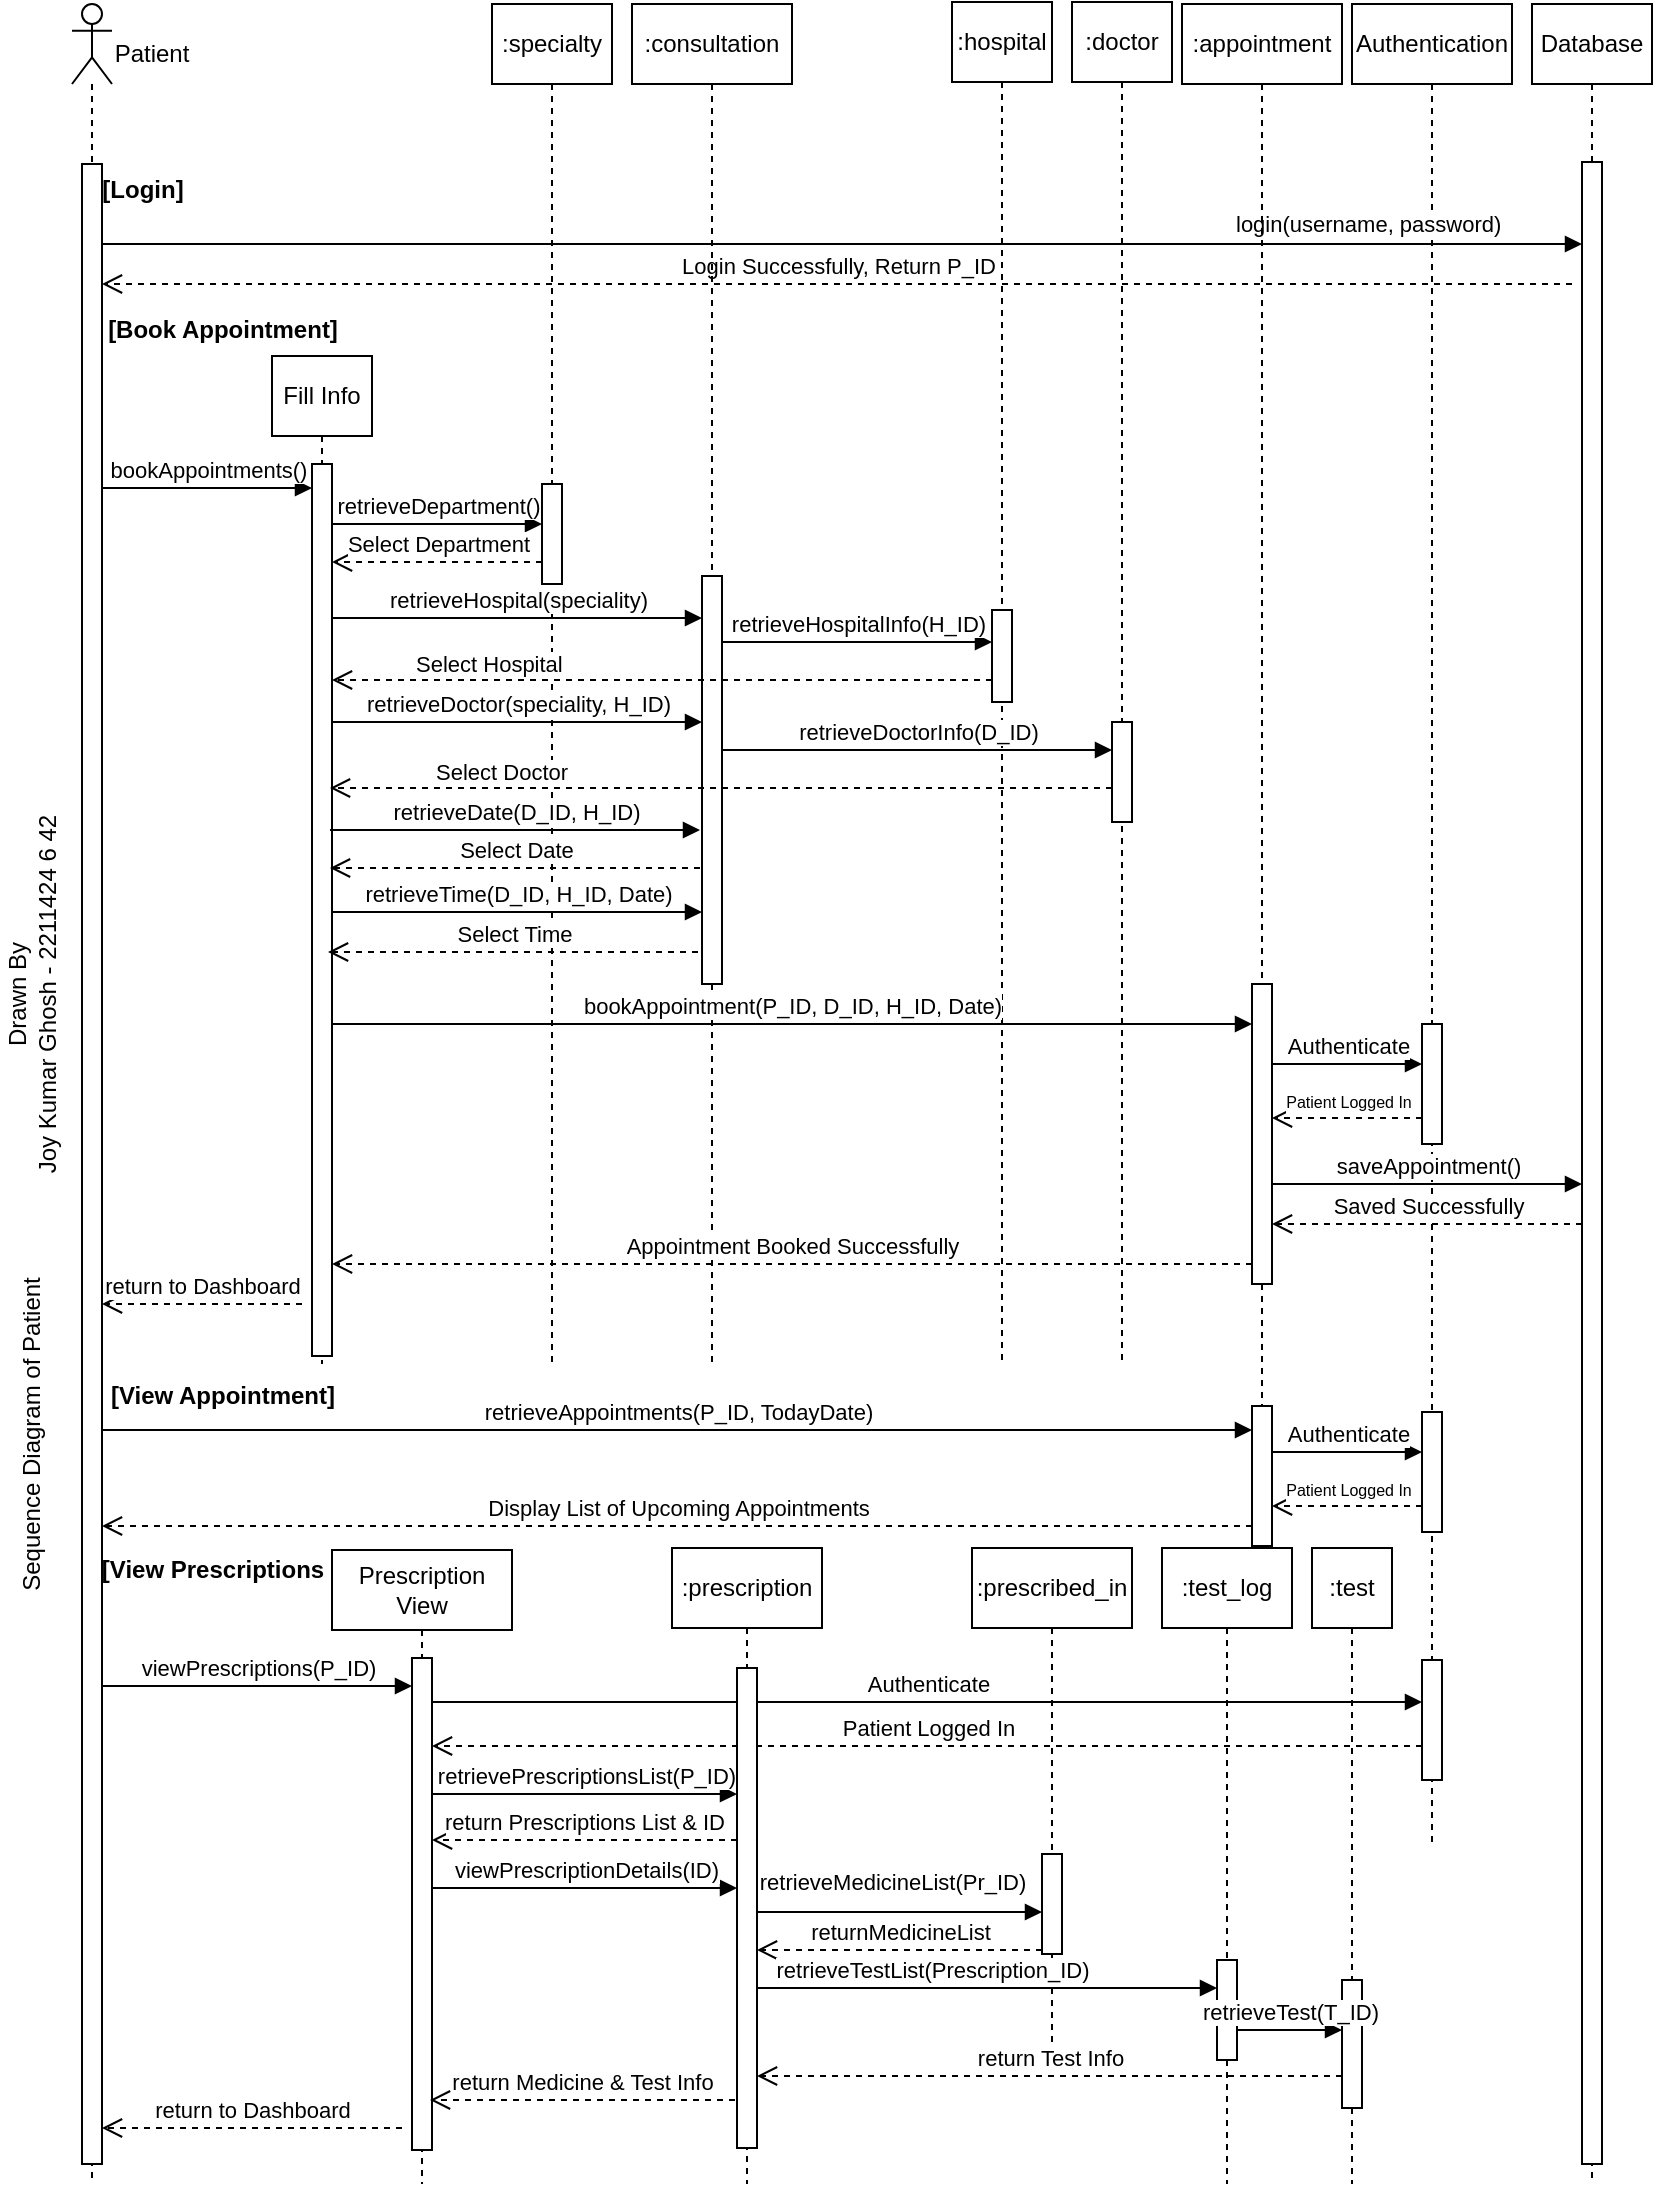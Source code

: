 <mxfile version="24.4.0" type="device">
  <diagram name="Page-1" id="2YBvvXClWsGukQMizWep">
    <mxGraphModel dx="1386" dy="797" grid="1" gridSize="10" guides="1" tooltips="1" connect="1" arrows="1" fold="1" page="1" pageScale="1" pageWidth="850" pageHeight="1100" math="0" shadow="0">
      <root>
        <mxCell id="0" />
        <mxCell id="1" parent="0" />
        <mxCell id="4TTl5-seLimv4Rh16rUn-130" value="Authenticate" style="html=1;verticalAlign=bottom;endArrow=block;curved=0;rounded=0;" parent="1" edge="1">
          <mxGeometry width="80" relative="1" as="geometry">
            <mxPoint x="230" y="859" as="sourcePoint" />
            <mxPoint x="725" y="859" as="targetPoint" />
          </mxGeometry>
        </mxCell>
        <mxCell id="4TTl5-seLimv4Rh16rUn-63" value="" style="shape=umlLifeline;perimeter=lifelinePerimeter;whiteSpace=wrap;html=1;container=1;dropTarget=0;collapsible=0;recursiveResize=0;outlineConnect=0;portConstraint=eastwest;newEdgeStyle={&quot;curved&quot;:0,&quot;rounded&quot;:0};participant=umlActor;" parent="1" vertex="1">
          <mxGeometry x="50" y="10" width="20" height="1090" as="geometry" />
        </mxCell>
        <mxCell id="4TTl5-seLimv4Rh16rUn-69" value="" style="html=1;points=[[0,0,0,0,5],[0,1,0,0,-5],[1,0,0,0,5],[1,1,0,0,-5]];perimeter=orthogonalPerimeter;outlineConnect=0;targetShapes=umlLifeline;portConstraint=eastwest;newEdgeStyle={&quot;curved&quot;:0,&quot;rounded&quot;:0};" parent="4TTl5-seLimv4Rh16rUn-63" vertex="1">
          <mxGeometry x="5" y="80" width="10" height="1000" as="geometry" />
        </mxCell>
        <mxCell id="4TTl5-seLimv4Rh16rUn-64" value="Database" style="shape=umlLifeline;perimeter=lifelinePerimeter;whiteSpace=wrap;html=1;container=1;dropTarget=0;collapsible=0;recursiveResize=0;outlineConnect=0;portConstraint=eastwest;newEdgeStyle={&quot;curved&quot;:0,&quot;rounded&quot;:0};" parent="1" vertex="1">
          <mxGeometry x="780" y="10" width="60" height="1090" as="geometry" />
        </mxCell>
        <mxCell id="4TTl5-seLimv4Rh16rUn-70" value="" style="html=1;points=[[0,0,0,0,5],[0,1,0,0,-5],[1,0,0,0,5],[1,1,0,0,-5]];perimeter=orthogonalPerimeter;outlineConnect=0;targetShapes=umlLifeline;portConstraint=eastwest;newEdgeStyle={&quot;curved&quot;:0,&quot;rounded&quot;:0};" parent="4TTl5-seLimv4Rh16rUn-64" vertex="1">
          <mxGeometry x="25" y="79" width="10" height="1001" as="geometry" />
        </mxCell>
        <mxCell id="4TTl5-seLimv4Rh16rUn-65" value="[Login]" style="text;align=center;fontStyle=1;verticalAlign=middle;spacingLeft=3;spacingRight=3;strokeColor=none;rotatable=0;points=[[0,0.5],[1,0.5]];portConstraint=eastwest;html=1;" parent="1" vertex="1">
          <mxGeometry x="60" y="90" width="50" height="26" as="geometry" />
        </mxCell>
        <mxCell id="4TTl5-seLimv4Rh16rUn-67" value="Authentication" style="shape=umlLifeline;perimeter=lifelinePerimeter;whiteSpace=wrap;html=1;container=1;dropTarget=0;collapsible=0;recursiveResize=0;outlineConnect=0;portConstraint=eastwest;newEdgeStyle={&quot;curved&quot;:0,&quot;rounded&quot;:0};" parent="1" vertex="1">
          <mxGeometry x="690" y="10" width="80" height="920" as="geometry" />
        </mxCell>
        <mxCell id="4TTl5-seLimv4Rh16rUn-102" value="" style="html=1;points=[[0,0,0,0,5],[0,1,0,0,-5],[1,0,0,0,5],[1,1,0,0,-5]];perimeter=orthogonalPerimeter;outlineConnect=0;targetShapes=umlLifeline;portConstraint=eastwest;newEdgeStyle={&quot;curved&quot;:0,&quot;rounded&quot;:0};" parent="4TTl5-seLimv4Rh16rUn-67" vertex="1">
          <mxGeometry x="35" y="510" width="10" height="60" as="geometry" />
        </mxCell>
        <mxCell id="4TTl5-seLimv4Rh16rUn-112" value="" style="html=1;points=[[0,0,0,0,5],[0,1,0,0,-5],[1,0,0,0,5],[1,1,0,0,-5]];perimeter=orthogonalPerimeter;outlineConnect=0;targetShapes=umlLifeline;portConstraint=eastwest;newEdgeStyle={&quot;curved&quot;:0,&quot;rounded&quot;:0};" parent="4TTl5-seLimv4Rh16rUn-67" vertex="1">
          <mxGeometry x="35" y="704" width="10" height="60" as="geometry" />
        </mxCell>
        <mxCell id="4TTl5-seLimv4Rh16rUn-113" value="Authenticate" style="html=1;verticalAlign=bottom;endArrow=block;curved=0;rounded=0;" parent="4TTl5-seLimv4Rh16rUn-67" target="4TTl5-seLimv4Rh16rUn-112" edge="1">
          <mxGeometry width="80" relative="1" as="geometry">
            <mxPoint x="-40" y="724" as="sourcePoint" />
            <mxPoint x="20" y="724" as="targetPoint" />
          </mxGeometry>
        </mxCell>
        <mxCell id="4TTl5-seLimv4Rh16rUn-114" value="Patient Logged In" style="html=1;verticalAlign=bottom;endArrow=open;dashed=1;endSize=8;curved=0;rounded=0;fontSize=8;" parent="4TTl5-seLimv4Rh16rUn-67" edge="1">
          <mxGeometry relative="1" as="geometry">
            <mxPoint x="35" y="751" as="sourcePoint" />
            <mxPoint x="-40" y="751" as="targetPoint" />
          </mxGeometry>
        </mxCell>
        <mxCell id="4TTl5-seLimv4Rh16rUn-129" value="" style="html=1;points=[[0,0,0,0,5],[0,1,0,0,-5],[1,0,0,0,5],[1,1,0,0,-5]];perimeter=orthogonalPerimeter;outlineConnect=0;targetShapes=umlLifeline;portConstraint=eastwest;newEdgeStyle={&quot;curved&quot;:0,&quot;rounded&quot;:0};" parent="4TTl5-seLimv4Rh16rUn-67" vertex="1">
          <mxGeometry x="35" y="828" width="10" height="60" as="geometry" />
        </mxCell>
        <mxCell id="4TTl5-seLimv4Rh16rUn-131" value="Patient Logged In" style="html=1;verticalAlign=bottom;endArrow=open;dashed=1;endSize=8;curved=0;rounded=0;fontSize=11;" parent="4TTl5-seLimv4Rh16rUn-67" edge="1">
          <mxGeometry relative="1" as="geometry">
            <mxPoint x="35" y="871" as="sourcePoint" />
            <mxPoint x="-460" y="871" as="targetPoint" />
          </mxGeometry>
        </mxCell>
        <mxCell id="4TTl5-seLimv4Rh16rUn-68" value="login(username, password)" style="html=1;verticalAlign=middle;endArrow=block;curved=0;rounded=0;labelPosition=right;verticalLabelPosition=middle;align=left;" parent="1" source="4TTl5-seLimv4Rh16rUn-69" edge="1">
          <mxGeometry x="0.527" y="10" width="80" relative="1" as="geometry">
            <mxPoint x="190" y="130" as="sourcePoint" />
            <mxPoint x="805" y="130" as="targetPoint" />
            <mxPoint as="offset" />
          </mxGeometry>
        </mxCell>
        <mxCell id="4TTl5-seLimv4Rh16rUn-71" value="Login Successfully, Return P_ID" style="html=1;verticalAlign=bottom;endArrow=open;dashed=1;endSize=8;curved=0;rounded=0;" parent="1" target="4TTl5-seLimv4Rh16rUn-69" edge="1">
          <mxGeometry relative="1" as="geometry">
            <mxPoint x="800" y="150" as="sourcePoint" />
            <mxPoint x="90" y="150" as="targetPoint" />
          </mxGeometry>
        </mxCell>
        <mxCell id="4TTl5-seLimv4Rh16rUn-72" value="[Book Appointment]" style="text;align=center;fontStyle=1;verticalAlign=middle;spacingLeft=3;spacingRight=3;strokeColor=none;rotatable=0;points=[[0,0.5],[1,0.5]];portConstraint=eastwest;html=1;" parent="1" vertex="1">
          <mxGeometry x="70" y="160" width="110" height="26" as="geometry" />
        </mxCell>
        <mxCell id="4TTl5-seLimv4Rh16rUn-73" value="Fill Info" style="shape=umlLifeline;perimeter=lifelinePerimeter;whiteSpace=wrap;html=1;container=1;dropTarget=0;collapsible=0;recursiveResize=0;outlineConnect=0;portConstraint=eastwest;newEdgeStyle={&quot;curved&quot;:0,&quot;rounded&quot;:0};" parent="1" vertex="1">
          <mxGeometry x="150" y="186" width="50" height="504" as="geometry" />
        </mxCell>
        <mxCell id="4TTl5-seLimv4Rh16rUn-74" value="" style="html=1;points=[[0,0,0,0,5],[0,1,0,0,-5],[1,0,0,0,5],[1,1,0,0,-5]];perimeter=orthogonalPerimeter;outlineConnect=0;targetShapes=umlLifeline;portConstraint=eastwest;newEdgeStyle={&quot;curved&quot;:0,&quot;rounded&quot;:0};" parent="4TTl5-seLimv4Rh16rUn-73" vertex="1">
          <mxGeometry x="20" y="54" width="10" height="446" as="geometry" />
        </mxCell>
        <mxCell id="4TTl5-seLimv4Rh16rUn-76" value="bookAppointments()" style="html=1;verticalAlign=bottom;endArrow=block;curved=0;rounded=0;" parent="1" edge="1">
          <mxGeometry width="80" relative="1" as="geometry">
            <mxPoint x="65" y="252" as="sourcePoint" />
            <mxPoint x="170" y="252" as="targetPoint" />
          </mxGeometry>
        </mxCell>
        <mxCell id="4TTl5-seLimv4Rh16rUn-77" value=":specialty" style="shape=umlLifeline;perimeter=lifelinePerimeter;whiteSpace=wrap;html=1;container=1;dropTarget=0;collapsible=0;recursiveResize=0;outlineConnect=0;portConstraint=eastwest;newEdgeStyle={&quot;curved&quot;:0,&quot;rounded&quot;:0};" parent="1" vertex="1">
          <mxGeometry x="260" y="10" width="60" height="680" as="geometry" />
        </mxCell>
        <mxCell id="4TTl5-seLimv4Rh16rUn-79" value="" style="html=1;points=[[0,0,0,0,5],[0,1,0,0,-5],[1,0,0,0,5],[1,1,0,0,-5]];perimeter=orthogonalPerimeter;outlineConnect=0;targetShapes=umlLifeline;portConstraint=eastwest;newEdgeStyle={&quot;curved&quot;:0,&quot;rounded&quot;:0};" parent="4TTl5-seLimv4Rh16rUn-77" vertex="1">
          <mxGeometry x="25" y="240" width="10" height="50" as="geometry" />
        </mxCell>
        <mxCell id="4TTl5-seLimv4Rh16rUn-78" value="retrieveDepartment()" style="html=1;verticalAlign=bottom;endArrow=block;curved=0;rounded=0;" parent="1" target="4TTl5-seLimv4Rh16rUn-79" edge="1">
          <mxGeometry width="80" relative="1" as="geometry">
            <mxPoint x="180" y="270" as="sourcePoint" />
            <mxPoint x="290" y="270" as="targetPoint" />
          </mxGeometry>
        </mxCell>
        <mxCell id="4TTl5-seLimv4Rh16rUn-80" value="Select Department" style="html=1;verticalAlign=bottom;endArrow=open;dashed=1;endSize=8;curved=0;rounded=0;" parent="1" edge="1">
          <mxGeometry relative="1" as="geometry">
            <mxPoint x="285" y="289" as="sourcePoint" />
            <mxPoint x="180" y="289" as="targetPoint" />
          </mxGeometry>
        </mxCell>
        <mxCell id="4TTl5-seLimv4Rh16rUn-81" value=":consultation" style="shape=umlLifeline;perimeter=lifelinePerimeter;whiteSpace=wrap;html=1;container=1;dropTarget=0;collapsible=0;recursiveResize=0;outlineConnect=0;portConstraint=eastwest;newEdgeStyle={&quot;curved&quot;:0,&quot;rounded&quot;:0};" parent="1" vertex="1">
          <mxGeometry x="330" y="10" width="80" height="680" as="geometry" />
        </mxCell>
        <mxCell id="4TTl5-seLimv4Rh16rUn-83" value="" style="html=1;points=[[0,0,0,0,5],[0,1,0,0,-5],[1,0,0,0,5],[1,1,0,0,-5]];perimeter=orthogonalPerimeter;outlineConnect=0;targetShapes=umlLifeline;portConstraint=eastwest;newEdgeStyle={&quot;curved&quot;:0,&quot;rounded&quot;:0};" parent="4TTl5-seLimv4Rh16rUn-81" vertex="1">
          <mxGeometry x="35" y="286" width="10" height="204" as="geometry" />
        </mxCell>
        <mxCell id="4TTl5-seLimv4Rh16rUn-82" value="retrieveHospital(speciality)" style="html=1;verticalAlign=bottom;endArrow=block;curved=0;rounded=0;" parent="1" edge="1">
          <mxGeometry width="80" relative="1" as="geometry">
            <mxPoint x="180" y="317" as="sourcePoint" />
            <mxPoint x="365" y="317" as="targetPoint" />
          </mxGeometry>
        </mxCell>
        <mxCell id="4TTl5-seLimv4Rh16rUn-84" value="Select Hospital" style="html=1;verticalAlign=middle;endArrow=open;dashed=1;endSize=8;curved=0;rounded=0;labelPosition=right;verticalLabelPosition=middle;align=left;" parent="1" edge="1">
          <mxGeometry x="0.758" y="-8" relative="1" as="geometry">
            <mxPoint x="510" y="348" as="sourcePoint" />
            <mxPoint x="180" y="348" as="targetPoint" />
            <mxPoint as="offset" />
          </mxGeometry>
        </mxCell>
        <mxCell id="4TTl5-seLimv4Rh16rUn-85" value="retrieveDoctor(speciality, H_ID)" style="html=1;verticalAlign=bottom;endArrow=block;curved=0;rounded=0;" parent="1" edge="1">
          <mxGeometry width="80" relative="1" as="geometry">
            <mxPoint x="180" y="369" as="sourcePoint" />
            <mxPoint x="365" y="369" as="targetPoint" />
          </mxGeometry>
        </mxCell>
        <mxCell id="4TTl5-seLimv4Rh16rUn-86" value="Select Doctor" style="html=1;verticalAlign=middle;endArrow=open;dashed=1;endSize=8;curved=0;rounded=0;labelPosition=right;verticalLabelPosition=middle;align=left;" parent="1" source="4TTl5-seLimv4Rh16rUn-94" edge="1">
          <mxGeometry x="0.739" y="-8" relative="1" as="geometry">
            <mxPoint x="364" y="402" as="sourcePoint" />
            <mxPoint x="179" y="402" as="targetPoint" />
            <mxPoint as="offset" />
          </mxGeometry>
        </mxCell>
        <mxCell id="4TTl5-seLimv4Rh16rUn-87" value="retrieveDate(D_ID, H_ID)" style="html=1;verticalAlign=bottom;endArrow=block;curved=0;rounded=0;" parent="1" edge="1">
          <mxGeometry width="80" relative="1" as="geometry">
            <mxPoint x="179" y="423" as="sourcePoint" />
            <mxPoint x="364" y="423" as="targetPoint" />
          </mxGeometry>
        </mxCell>
        <mxCell id="4TTl5-seLimv4Rh16rUn-88" value="Select Date" style="html=1;verticalAlign=bottom;endArrow=open;dashed=1;endSize=8;curved=0;rounded=0;" parent="1" edge="1">
          <mxGeometry relative="1" as="geometry">
            <mxPoint x="364" y="442" as="sourcePoint" />
            <mxPoint x="179" y="442" as="targetPoint" />
          </mxGeometry>
        </mxCell>
        <mxCell id="4TTl5-seLimv4Rh16rUn-89" value=":hospital" style="shape=umlLifeline;perimeter=lifelinePerimeter;whiteSpace=wrap;html=1;container=1;dropTarget=0;collapsible=0;recursiveResize=0;outlineConnect=0;portConstraint=eastwest;newEdgeStyle={&quot;curved&quot;:0,&quot;rounded&quot;:0};" parent="1" vertex="1">
          <mxGeometry x="490" y="9" width="50" height="681" as="geometry" />
        </mxCell>
        <mxCell id="4TTl5-seLimv4Rh16rUn-91" value="" style="html=1;points=[[0,0,0,0,5],[0,1,0,0,-5],[1,0,0,0,5],[1,1,0,0,-5]];perimeter=orthogonalPerimeter;outlineConnect=0;targetShapes=umlLifeline;portConstraint=eastwest;newEdgeStyle={&quot;curved&quot;:0,&quot;rounded&quot;:0};" parent="4TTl5-seLimv4Rh16rUn-89" vertex="1">
          <mxGeometry x="20" y="304" width="10" height="46" as="geometry" />
        </mxCell>
        <mxCell id="4TTl5-seLimv4Rh16rUn-90" value="retrieveHospitalInfo(H_ID)" style="html=1;verticalAlign=bottom;endArrow=block;curved=0;rounded=0;" parent="1" edge="1">
          <mxGeometry width="80" relative="1" as="geometry">
            <mxPoint x="375" y="329" as="sourcePoint" />
            <mxPoint x="510" y="329" as="targetPoint" />
          </mxGeometry>
        </mxCell>
        <mxCell id="4TTl5-seLimv4Rh16rUn-92" value=":doctor" style="shape=umlLifeline;perimeter=lifelinePerimeter;whiteSpace=wrap;html=1;container=1;dropTarget=0;collapsible=0;recursiveResize=0;outlineConnect=0;portConstraint=eastwest;newEdgeStyle={&quot;curved&quot;:0,&quot;rounded&quot;:0};" parent="1" vertex="1">
          <mxGeometry x="550" y="9" width="50" height="681" as="geometry" />
        </mxCell>
        <mxCell id="4TTl5-seLimv4Rh16rUn-94" value="" style="html=1;points=[[0,0,0,0,5],[0,1,0,0,-5],[1,0,0,0,5],[1,1,0,0,-5]];perimeter=orthogonalPerimeter;outlineConnect=0;targetShapes=umlLifeline;portConstraint=eastwest;newEdgeStyle={&quot;curved&quot;:0,&quot;rounded&quot;:0};" parent="4TTl5-seLimv4Rh16rUn-92" vertex="1">
          <mxGeometry x="20" y="360" width="10" height="50" as="geometry" />
        </mxCell>
        <mxCell id="4TTl5-seLimv4Rh16rUn-93" value="retrieveDoctorInfo(D_ID)" style="html=1;verticalAlign=bottom;endArrow=block;curved=0;rounded=0;" parent="1" target="4TTl5-seLimv4Rh16rUn-94" edge="1">
          <mxGeometry width="80" relative="1" as="geometry">
            <mxPoint x="375" y="383" as="sourcePoint" />
            <mxPoint x="510" y="383" as="targetPoint" />
          </mxGeometry>
        </mxCell>
        <mxCell id="4TTl5-seLimv4Rh16rUn-95" value="retrieveTime(D_ID, H_ID, Date)" style="html=1;verticalAlign=bottom;endArrow=block;curved=0;rounded=0;" parent="1" edge="1">
          <mxGeometry width="80" relative="1" as="geometry">
            <mxPoint x="180" y="464" as="sourcePoint" />
            <mxPoint x="365" y="464" as="targetPoint" />
          </mxGeometry>
        </mxCell>
        <mxCell id="4TTl5-seLimv4Rh16rUn-96" value="Select Time" style="html=1;verticalAlign=bottom;endArrow=open;dashed=1;endSize=8;curved=0;rounded=0;" parent="1" edge="1">
          <mxGeometry relative="1" as="geometry">
            <mxPoint x="363" y="484" as="sourcePoint" />
            <mxPoint x="178" y="484" as="targetPoint" />
          </mxGeometry>
        </mxCell>
        <mxCell id="4TTl5-seLimv4Rh16rUn-97" value=":appointment" style="shape=umlLifeline;perimeter=lifelinePerimeter;whiteSpace=wrap;html=1;container=1;dropTarget=0;collapsible=0;recursiveResize=0;outlineConnect=0;portConstraint=eastwest;newEdgeStyle={&quot;curved&quot;:0,&quot;rounded&quot;:0};" parent="1" vertex="1">
          <mxGeometry x="605" y="10" width="80" height="790" as="geometry" />
        </mxCell>
        <mxCell id="4TTl5-seLimv4Rh16rUn-98" value="" style="html=1;points=[[0,0,0,0,5],[0,1,0,0,-5],[1,0,0,0,5],[1,1,0,0,-5]];perimeter=orthogonalPerimeter;outlineConnect=0;targetShapes=umlLifeline;portConstraint=eastwest;newEdgeStyle={&quot;curved&quot;:0,&quot;rounded&quot;:0};" parent="4TTl5-seLimv4Rh16rUn-97" vertex="1">
          <mxGeometry x="35" y="490" width="10" height="150" as="geometry" />
        </mxCell>
        <mxCell id="4TTl5-seLimv4Rh16rUn-111" value="" style="html=1;points=[[0,0,0,0,5],[0,1,0,0,-5],[1,0,0,0,5],[1,1,0,0,-5]];perimeter=orthogonalPerimeter;outlineConnect=0;targetShapes=umlLifeline;portConstraint=eastwest;newEdgeStyle={&quot;curved&quot;:0,&quot;rounded&quot;:0};" parent="4TTl5-seLimv4Rh16rUn-97" vertex="1">
          <mxGeometry x="35" y="701" width="10" height="70" as="geometry" />
        </mxCell>
        <mxCell id="4TTl5-seLimv4Rh16rUn-99" value="bookAppointment(P_ID, D_ID, H_ID, Date)" style="html=1;verticalAlign=bottom;endArrow=block;curved=0;rounded=0;" parent="1" target="4TTl5-seLimv4Rh16rUn-98" edge="1">
          <mxGeometry width="80" relative="1" as="geometry">
            <mxPoint x="180" y="520" as="sourcePoint" />
            <mxPoint x="310" y="520" as="targetPoint" />
          </mxGeometry>
        </mxCell>
        <mxCell id="4TTl5-seLimv4Rh16rUn-101" value="Authenticate" style="html=1;verticalAlign=bottom;endArrow=block;curved=0;rounded=0;" parent="1" target="4TTl5-seLimv4Rh16rUn-102" edge="1">
          <mxGeometry width="80" relative="1" as="geometry">
            <mxPoint x="650" y="540" as="sourcePoint" />
            <mxPoint x="710" y="540" as="targetPoint" />
          </mxGeometry>
        </mxCell>
        <mxCell id="4TTl5-seLimv4Rh16rUn-103" value="Patient Logged In" style="html=1;verticalAlign=bottom;endArrow=open;dashed=1;endSize=8;curved=0;rounded=0;fontSize=8;" parent="1" edge="1">
          <mxGeometry relative="1" as="geometry">
            <mxPoint x="725" y="567" as="sourcePoint" />
            <mxPoint x="650" y="567" as="targetPoint" />
          </mxGeometry>
        </mxCell>
        <mxCell id="4TTl5-seLimv4Rh16rUn-104" value="saveAppointment()" style="html=1;verticalAlign=bottom;endArrow=block;curved=0;rounded=0;" parent="1" target="4TTl5-seLimv4Rh16rUn-70" edge="1">
          <mxGeometry width="80" relative="1" as="geometry">
            <mxPoint x="650" y="600" as="sourcePoint" />
            <mxPoint x="730" y="600" as="targetPoint" />
          </mxGeometry>
        </mxCell>
        <mxCell id="4TTl5-seLimv4Rh16rUn-105" value="Saved Successfully" style="html=1;verticalAlign=bottom;endArrow=open;dashed=1;endSize=8;curved=0;rounded=0;" parent="1" source="4TTl5-seLimv4Rh16rUn-70" edge="1">
          <mxGeometry relative="1" as="geometry">
            <mxPoint x="730" y="620" as="sourcePoint" />
            <mxPoint x="650" y="620" as="targetPoint" />
          </mxGeometry>
        </mxCell>
        <mxCell id="4TTl5-seLimv4Rh16rUn-107" value="Appointment Booked Successfully" style="html=1;verticalAlign=bottom;endArrow=open;dashed=1;endSize=8;curved=0;rounded=0;" parent="1" edge="1">
          <mxGeometry relative="1" as="geometry">
            <mxPoint x="640" y="640" as="sourcePoint" />
            <mxPoint x="180" y="640" as="targetPoint" />
          </mxGeometry>
        </mxCell>
        <mxCell id="4TTl5-seLimv4Rh16rUn-108" value="return to Dashboard" style="html=1;verticalAlign=bottom;endArrow=open;dashed=1;endSize=8;curved=0;rounded=0;" parent="1" target="4TTl5-seLimv4Rh16rUn-69" edge="1">
          <mxGeometry relative="1" as="geometry">
            <mxPoint x="165" y="660" as="sourcePoint" />
            <mxPoint x="85" y="660" as="targetPoint" />
          </mxGeometry>
        </mxCell>
        <mxCell id="4TTl5-seLimv4Rh16rUn-109" value="[View Appointment]" style="text;align=center;fontStyle=1;verticalAlign=middle;spacingLeft=3;spacingRight=3;strokeColor=none;rotatable=0;points=[[0,0.5],[1,0.5]];portConstraint=eastwest;html=1;" parent="1" vertex="1">
          <mxGeometry x="70" y="693" width="110" height="26" as="geometry" />
        </mxCell>
        <mxCell id="4TTl5-seLimv4Rh16rUn-110" value="retrieveAppointments(P_ID, TodayDate)" style="html=1;verticalAlign=bottom;endArrow=block;curved=0;rounded=0;" parent="1" edge="1">
          <mxGeometry width="80" relative="1" as="geometry">
            <mxPoint x="65" y="723" as="sourcePoint" />
            <mxPoint x="640" y="723" as="targetPoint" />
          </mxGeometry>
        </mxCell>
        <mxCell id="4TTl5-seLimv4Rh16rUn-115" value="Display List of Upcoming Appointments" style="html=1;verticalAlign=bottom;endArrow=open;dashed=1;endSize=8;curved=0;rounded=0;" parent="1" edge="1">
          <mxGeometry relative="1" as="geometry">
            <mxPoint x="640" y="771" as="sourcePoint" />
            <mxPoint x="65" y="771" as="targetPoint" />
          </mxGeometry>
        </mxCell>
        <mxCell id="4TTl5-seLimv4Rh16rUn-116" value="[View Prescriptions" style="text;align=center;fontStyle=1;verticalAlign=middle;spacingLeft=3;spacingRight=3;strokeColor=none;rotatable=0;points=[[0,0.5],[1,0.5]];portConstraint=eastwest;html=1;" parent="1" vertex="1">
          <mxGeometry x="70" y="780" width="100" height="26" as="geometry" />
        </mxCell>
        <mxCell id="4TTl5-seLimv4Rh16rUn-117" value=":prescription" style="shape=umlLifeline;perimeter=lifelinePerimeter;whiteSpace=wrap;html=1;container=1;dropTarget=0;collapsible=0;recursiveResize=0;outlineConnect=0;portConstraint=eastwest;newEdgeStyle={&quot;curved&quot;:0,&quot;rounded&quot;:0};" parent="1" vertex="1">
          <mxGeometry x="350" y="782" width="75" height="318" as="geometry" />
        </mxCell>
        <mxCell id="4TTl5-seLimv4Rh16rUn-122" value="" style="html=1;points=[[0,0,0,0,5],[0,1,0,0,-5],[1,0,0,0,5],[1,1,0,0,-5]];perimeter=orthogonalPerimeter;outlineConnect=0;targetShapes=umlLifeline;portConstraint=eastwest;newEdgeStyle={&quot;curved&quot;:0,&quot;rounded&quot;:0};" parent="4TTl5-seLimv4Rh16rUn-117" vertex="1">
          <mxGeometry x="32.5" y="60" width="10" height="240" as="geometry" />
        </mxCell>
        <mxCell id="4TTl5-seLimv4Rh16rUn-118" value="viewPrescriptions(P_ID)" style="html=1;verticalAlign=bottom;endArrow=block;curved=0;rounded=0;" parent="1" edge="1">
          <mxGeometry width="80" relative="1" as="geometry">
            <mxPoint x="65" y="851" as="sourcePoint" />
            <mxPoint x="220" y="851" as="targetPoint" />
          </mxGeometry>
        </mxCell>
        <mxCell id="4TTl5-seLimv4Rh16rUn-119" value="Prescription View" style="shape=umlLifeline;perimeter=lifelinePerimeter;whiteSpace=wrap;html=1;container=1;dropTarget=0;collapsible=0;recursiveResize=0;outlineConnect=0;portConstraint=eastwest;newEdgeStyle={&quot;curved&quot;:0,&quot;rounded&quot;:0};" parent="1" vertex="1">
          <mxGeometry x="180" y="783" width="90" height="317" as="geometry" />
        </mxCell>
        <mxCell id="4TTl5-seLimv4Rh16rUn-120" value="" style="html=1;points=[[0,0,0,0,5],[0,1,0,0,-5],[1,0,0,0,5],[1,1,0,0,-5]];perimeter=orthogonalPerimeter;outlineConnect=0;targetShapes=umlLifeline;portConstraint=eastwest;newEdgeStyle={&quot;curved&quot;:0,&quot;rounded&quot;:0};" parent="4TTl5-seLimv4Rh16rUn-119" vertex="1">
          <mxGeometry x="40" y="54" width="10" height="246" as="geometry" />
        </mxCell>
        <mxCell id="4TTl5-seLimv4Rh16rUn-121" value="retrievePrescriptionsList(P_ID)" style="html=1;verticalAlign=bottom;endArrow=block;curved=0;rounded=0;" parent="1" edge="1">
          <mxGeometry width="80" relative="1" as="geometry">
            <mxPoint x="230" y="905" as="sourcePoint" />
            <mxPoint x="382.5" y="905" as="targetPoint" />
          </mxGeometry>
        </mxCell>
        <mxCell id="4TTl5-seLimv4Rh16rUn-123" value="return Prescriptions List &amp;amp; ID" style="html=1;verticalAlign=bottom;endArrow=open;dashed=1;endSize=8;curved=0;rounded=0;" parent="1" edge="1">
          <mxGeometry relative="1" as="geometry">
            <mxPoint x="382.5" y="928" as="sourcePoint" />
            <mxPoint x="230" y="928" as="targetPoint" />
          </mxGeometry>
        </mxCell>
        <mxCell id="4TTl5-seLimv4Rh16rUn-125" value="viewPrescriptionDetails(ID)" style="html=1;verticalAlign=bottom;endArrow=block;curved=0;rounded=0;" parent="1" edge="1">
          <mxGeometry width="80" relative="1" as="geometry">
            <mxPoint x="230" y="952" as="sourcePoint" />
            <mxPoint x="382.5" y="952" as="targetPoint" />
          </mxGeometry>
        </mxCell>
        <mxCell id="4TTl5-seLimv4Rh16rUn-126" value=":prescribed_in" style="shape=umlLifeline;perimeter=lifelinePerimeter;whiteSpace=wrap;html=1;container=1;dropTarget=0;collapsible=0;recursiveResize=0;outlineConnect=0;portConstraint=eastwest;newEdgeStyle={&quot;curved&quot;:0,&quot;rounded&quot;:0};" parent="1" vertex="1">
          <mxGeometry x="500" y="782" width="80" height="254" as="geometry" />
        </mxCell>
        <mxCell id="4TTl5-seLimv4Rh16rUn-128" value="" style="html=1;points=[[0,0,0,0,5],[0,1,0,0,-5],[1,0,0,0,5],[1,1,0,0,-5]];perimeter=orthogonalPerimeter;outlineConnect=0;targetShapes=umlLifeline;portConstraint=eastwest;newEdgeStyle={&quot;curved&quot;:0,&quot;rounded&quot;:0};" parent="4TTl5-seLimv4Rh16rUn-126" vertex="1">
          <mxGeometry x="35" y="153" width="10" height="50" as="geometry" />
        </mxCell>
        <mxCell id="4TTl5-seLimv4Rh16rUn-127" value="retrieveMedicineList(Pr_ID)" style="html=1;verticalAlign=bottom;endArrow=block;curved=0;rounded=0;labelPosition=center;verticalLabelPosition=top;align=center;" parent="1" edge="1">
          <mxGeometry x="-0.053" y="6" width="80" relative="1" as="geometry">
            <mxPoint x="392.5" y="964" as="sourcePoint" />
            <mxPoint x="535" y="964" as="targetPoint" />
            <mxPoint as="offset" />
          </mxGeometry>
        </mxCell>
        <mxCell id="4TTl5-seLimv4Rh16rUn-132" value="returnMedicineList" style="html=1;verticalAlign=bottom;endArrow=open;dashed=1;endSize=8;curved=0;rounded=0;" parent="1" edge="1">
          <mxGeometry relative="1" as="geometry">
            <mxPoint x="535" y="983" as="sourcePoint" />
            <mxPoint x="392.5" y="983" as="targetPoint" />
          </mxGeometry>
        </mxCell>
        <mxCell id="4TTl5-seLimv4Rh16rUn-133" value=":test_log" style="shape=umlLifeline;perimeter=lifelinePerimeter;whiteSpace=wrap;html=1;container=1;dropTarget=0;collapsible=0;recursiveResize=0;outlineConnect=0;portConstraint=eastwest;newEdgeStyle={&quot;curved&quot;:0,&quot;rounded&quot;:0};" parent="1" vertex="1">
          <mxGeometry x="595" y="782" width="65" height="318" as="geometry" />
        </mxCell>
        <mxCell id="4TTl5-seLimv4Rh16rUn-135" value="" style="html=1;points=[[0,0,0,0,5],[0,1,0,0,-5],[1,0,0,0,5],[1,1,0,0,-5]];perimeter=orthogonalPerimeter;outlineConnect=0;targetShapes=umlLifeline;portConstraint=eastwest;newEdgeStyle={&quot;curved&quot;:0,&quot;rounded&quot;:0};" parent="4TTl5-seLimv4Rh16rUn-133" vertex="1">
          <mxGeometry x="27.5" y="206" width="10" height="50" as="geometry" />
        </mxCell>
        <mxCell id="4TTl5-seLimv4Rh16rUn-136" value="return Test Info" style="html=1;verticalAlign=bottom;endArrow=open;dashed=1;endSize=8;curved=0;rounded=0;" parent="1" edge="1">
          <mxGeometry relative="1" as="geometry">
            <mxPoint x="685" y="1046" as="sourcePoint" />
            <mxPoint x="392.5" y="1046" as="targetPoint" />
          </mxGeometry>
        </mxCell>
        <mxCell id="4TTl5-seLimv4Rh16rUn-137" value=":test" style="shape=umlLifeline;perimeter=lifelinePerimeter;whiteSpace=wrap;html=1;container=1;dropTarget=0;collapsible=0;recursiveResize=0;outlineConnect=0;portConstraint=eastwest;newEdgeStyle={&quot;curved&quot;:0,&quot;rounded&quot;:0};" parent="1" vertex="1">
          <mxGeometry x="670" y="782" width="40" height="318" as="geometry" />
        </mxCell>
        <mxCell id="4TTl5-seLimv4Rh16rUn-139" value="" style="html=1;points=[[0,0,0,0,5],[0,1,0,0,-5],[1,0,0,0,5],[1,1,0,0,-5]];perimeter=orthogonalPerimeter;outlineConnect=0;targetShapes=umlLifeline;portConstraint=eastwest;newEdgeStyle={&quot;curved&quot;:0,&quot;rounded&quot;:0};" parent="4TTl5-seLimv4Rh16rUn-137" vertex="1">
          <mxGeometry x="15" y="216" width="10" height="64" as="geometry" />
        </mxCell>
        <mxCell id="4TTl5-seLimv4Rh16rUn-138" value="retrieveTest(T_ID)" style="html=1;verticalAlign=bottom;endArrow=block;curved=0;rounded=0;" parent="1" edge="1">
          <mxGeometry width="80" relative="1" as="geometry">
            <mxPoint x="632.5" y="1023" as="sourcePoint" />
            <mxPoint x="685" y="1023" as="targetPoint" />
          </mxGeometry>
        </mxCell>
        <mxCell id="4TTl5-seLimv4Rh16rUn-134" value="retrieveTestList(Prescription_ID)" style="html=1;verticalAlign=bottom;endArrow=block;curved=0;rounded=0;labelPosition=center;verticalLabelPosition=top;align=center;" parent="1" edge="1">
          <mxGeometry x="-0.242" width="80" relative="1" as="geometry">
            <mxPoint x="393" y="1002" as="sourcePoint" />
            <mxPoint x="622.5" y="1002" as="targetPoint" />
            <mxPoint as="offset" />
          </mxGeometry>
        </mxCell>
        <mxCell id="4TTl5-seLimv4Rh16rUn-140" value="return Medicine &amp;amp; Test Info" style="html=1;verticalAlign=bottom;endArrow=open;dashed=1;endSize=8;curved=0;rounded=0;" parent="1" edge="1">
          <mxGeometry relative="1" as="geometry">
            <mxPoint x="381.5" y="1058" as="sourcePoint" />
            <mxPoint x="229" y="1058" as="targetPoint" />
          </mxGeometry>
        </mxCell>
        <mxCell id="4TTl5-seLimv4Rh16rUn-141" value="return to Dashboard" style="html=1;verticalAlign=bottom;endArrow=open;dashed=1;endSize=8;curved=0;rounded=0;" parent="1" edge="1">
          <mxGeometry relative="1" as="geometry">
            <mxPoint x="215" y="1072" as="sourcePoint" />
            <mxPoint x="65" y="1072" as="targetPoint" />
          </mxGeometry>
        </mxCell>
        <mxCell id="KjWU1lJXTEgovl3a0nkG-1" value="Patient" style="text;html=1;align=center;verticalAlign=middle;whiteSpace=wrap;rounded=0;" vertex="1" parent="1">
          <mxGeometry x="60" y="20" width="60" height="30" as="geometry" />
        </mxCell>
        <mxCell id="KjWU1lJXTEgovl3a0nkG-3" value="Sequence Diagram of Patient" style="text;html=1;align=center;verticalAlign=middle;whiteSpace=wrap;rounded=0;rotation=270;" vertex="1" parent="1">
          <mxGeometry x="-105" y="710" width="270" height="30" as="geometry" />
        </mxCell>
        <mxCell id="KjWU1lJXTEgovl3a0nkG-4" value="Drawn By&lt;div&gt;Joy Kumar Ghosh - 2211424 6 42&lt;/div&gt;" style="text;html=1;align=center;verticalAlign=middle;whiteSpace=wrap;rounded=0;rotation=270;" vertex="1" parent="1">
          <mxGeometry x="-105" y="490" width="270" height="30" as="geometry" />
        </mxCell>
      </root>
    </mxGraphModel>
  </diagram>
</mxfile>
